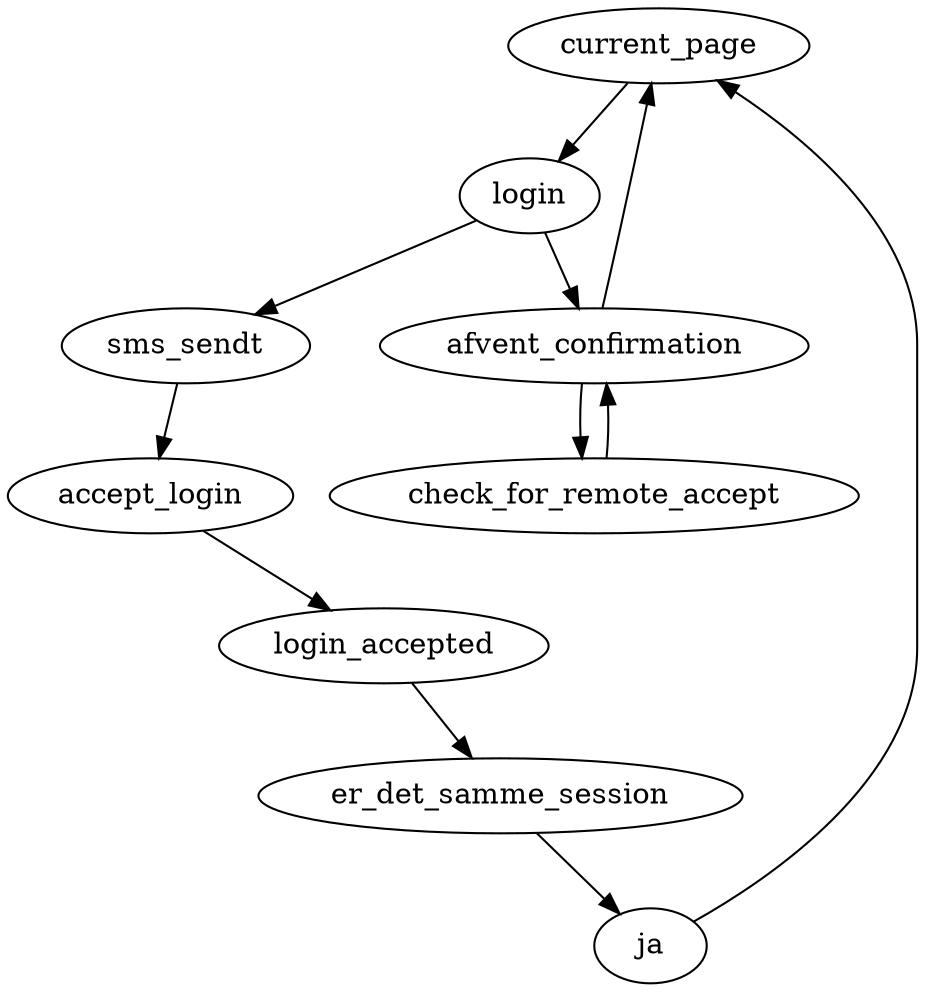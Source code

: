 digraph xxx {
  current_page -> login -> {sms_sendt,afvent_confirmation};
  afvent_confirmation -> check_for_remote_accept -> afvent_confirmation -> current_page;
  
  sms_sendt -> accept_login -> login_accepted-> er_det_samme_session -> ja -> current_page;
}
